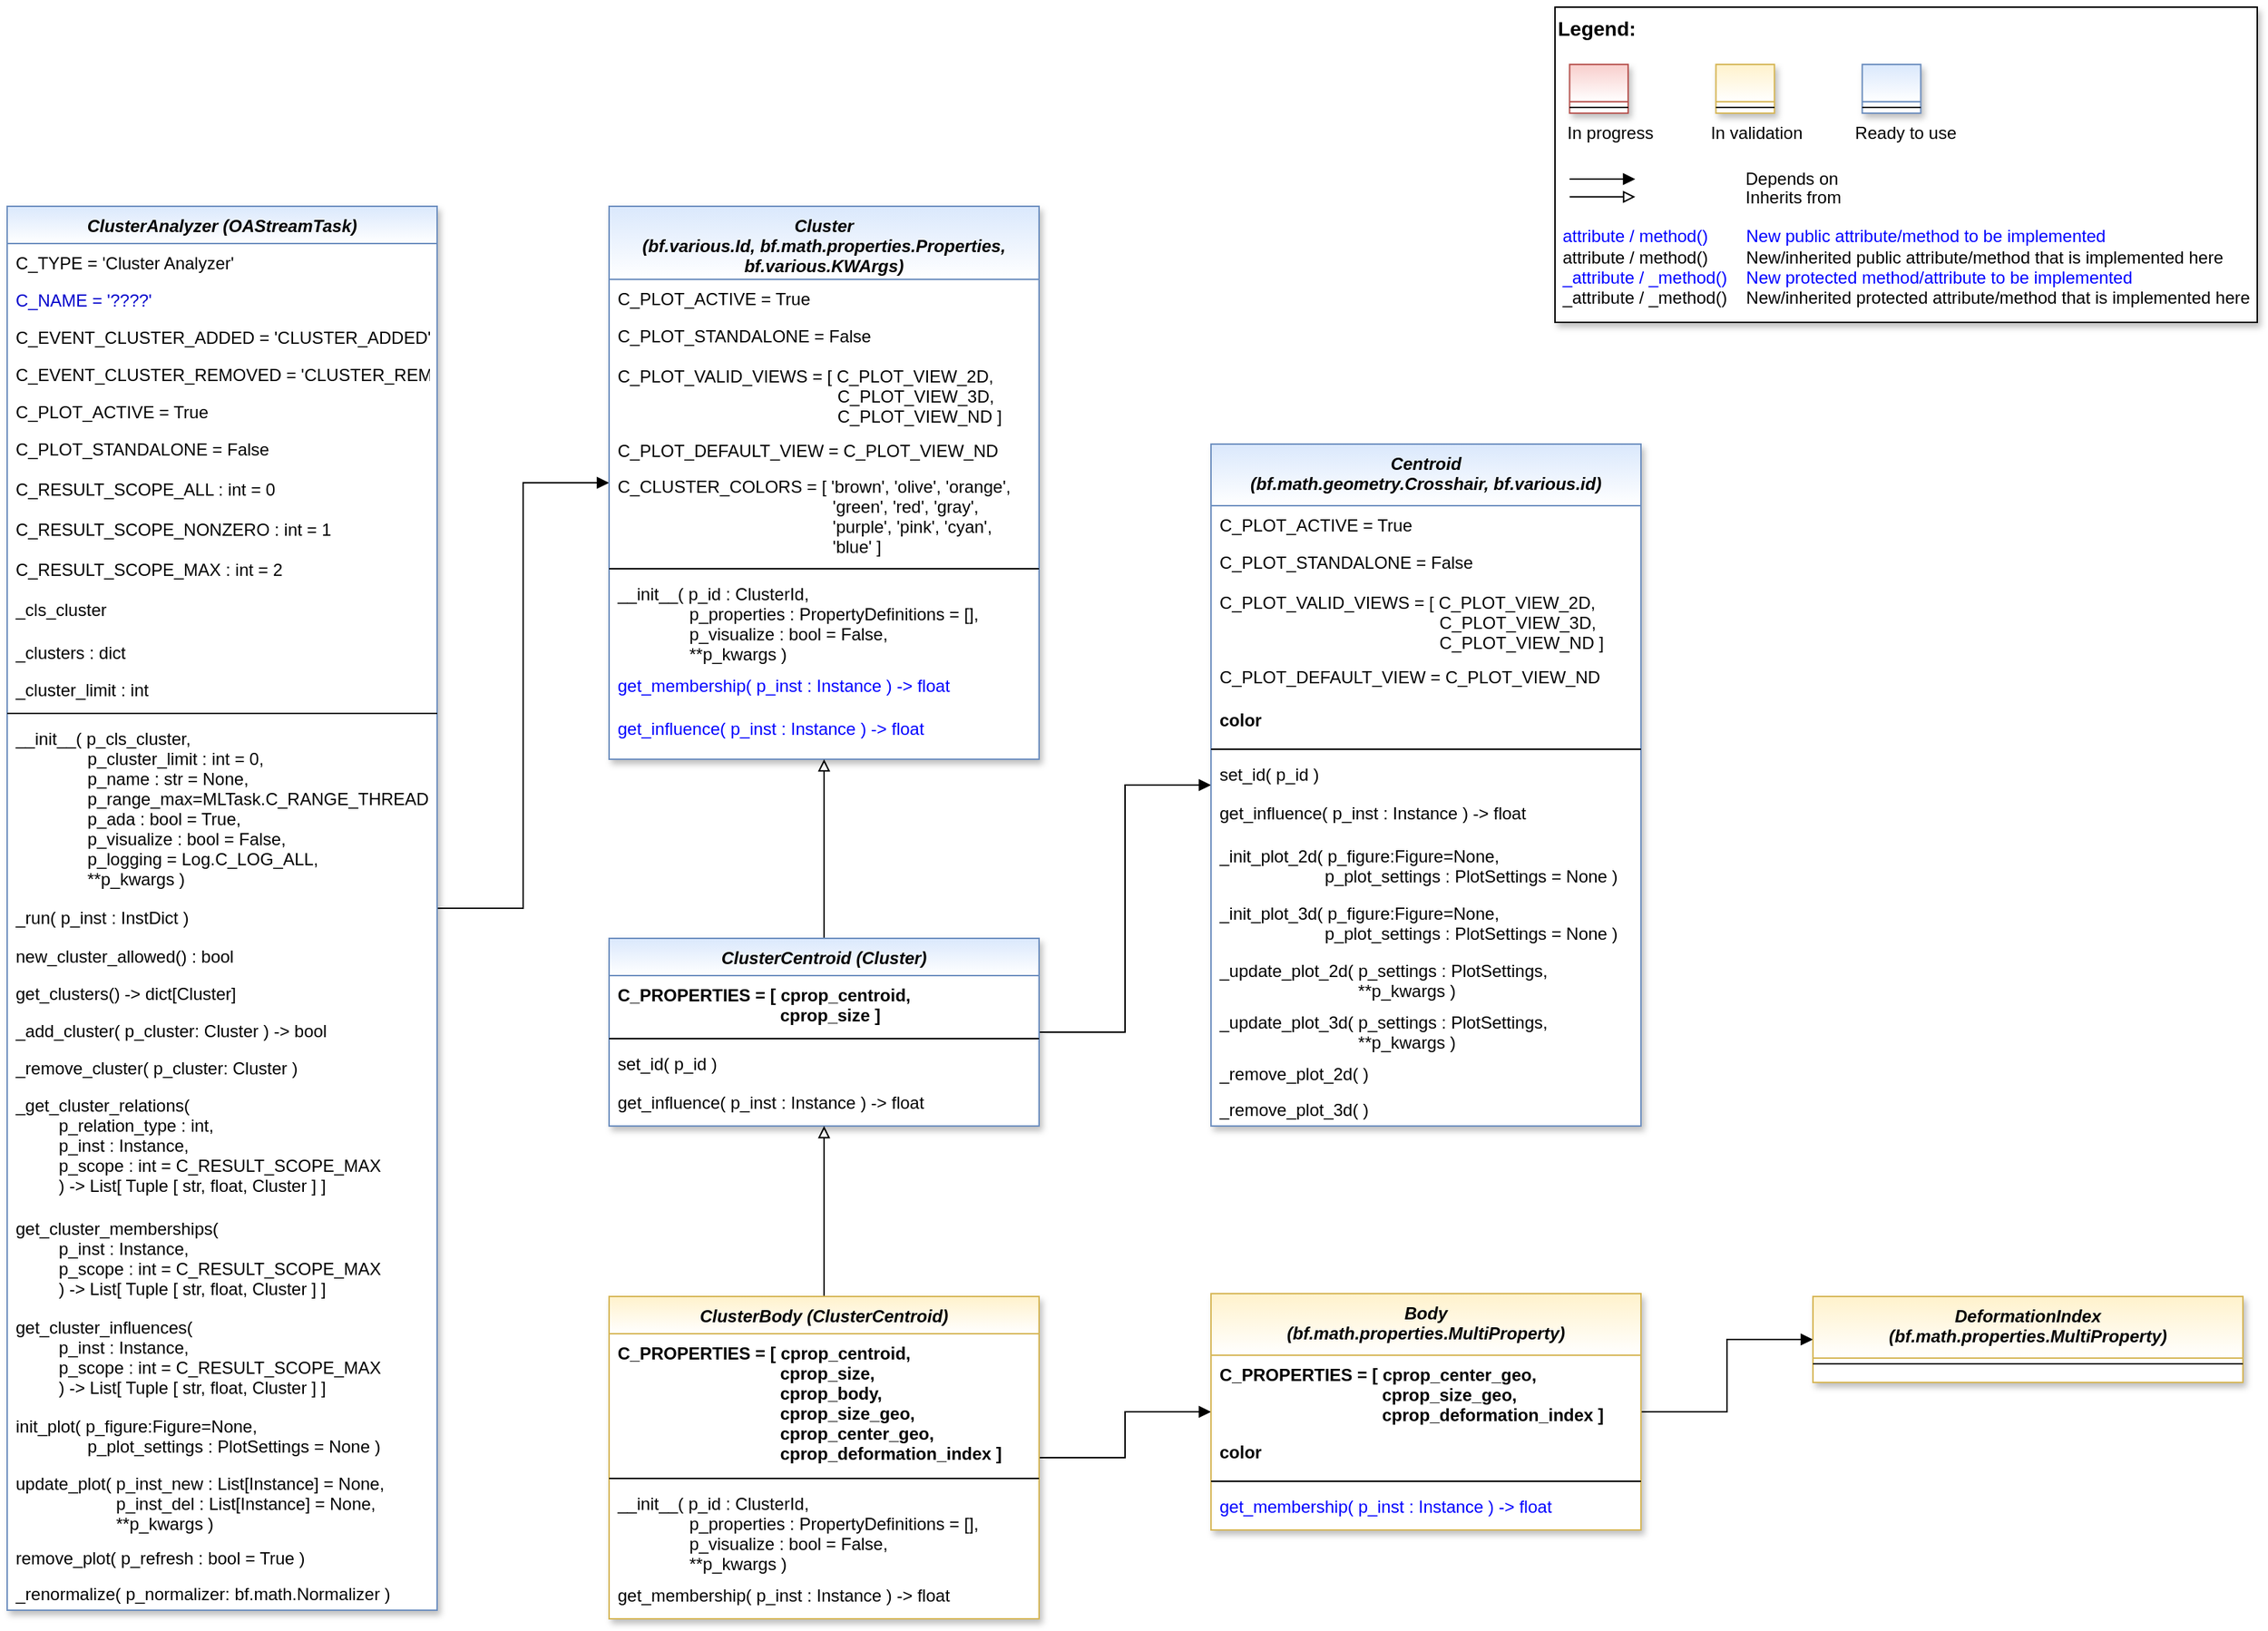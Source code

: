<mxfile version="24.4.13" type="device">
  <diagram id="C5RBs43oDa-KdzZeNtuy" name="Page-1">
    <mxGraphModel dx="1687" dy="1005" grid="1" gridSize="10" guides="1" tooltips="1" connect="1" arrows="1" fold="1" page="1" pageScale="1" pageWidth="2336" pageHeight="1654" math="0" shadow="0">
      <root>
        <mxCell id="WIyWlLk6GJQsqaUBKTNV-0" />
        <mxCell id="WIyWlLk6GJQsqaUBKTNV-1" parent="WIyWlLk6GJQsqaUBKTNV-0" />
        <mxCell id="8to30gGF-NwvKGgbKM0f-0" style="edgeStyle=orthogonalEdgeStyle;rounded=0;orthogonalLoop=1;jettySize=auto;html=1;endArrow=block;endFill=1;" parent="WIyWlLk6GJQsqaUBKTNV-1" source="fdyP1tWBDfPf_pqGQ-dC-91" target="ZzQm4s6gQr2k5gAJpQ90-0" edge="1">
          <mxGeometry relative="1" as="geometry" />
        </mxCell>
        <mxCell id="fdyP1tWBDfPf_pqGQ-dC-91" value="ClusterAnalyzer (OAStreamTask)" style="swimlane;fontStyle=3;align=center;verticalAlign=top;childLayout=stackLayout;horizontal=1;startSize=26;horizontalStack=0;resizeParent=1;resizeLast=0;collapsible=1;marginBottom=0;rounded=0;shadow=1;strokeWidth=1;fillColor=#dae8fc;strokeColor=#6c8ebf;swimlaneFillColor=#ffffff;gradientColor=#FFFFFF;" parent="WIyWlLk6GJQsqaUBKTNV-1" vertex="1">
          <mxGeometry x="40" y="179" width="300" height="980" as="geometry">
            <mxRectangle x="230" y="140" width="160" height="26" as="alternateBounds" />
          </mxGeometry>
        </mxCell>
        <mxCell id="u_LcHSpNlp2SDuldC6Ik-1" value="C_TYPE = &#39;Cluster Analyzer&#39;" style="text;align=left;verticalAlign=top;spacingLeft=4;spacingRight=4;overflow=hidden;rotatable=0;points=[[0,0.5],[1,0.5]];portConstraint=eastwest;fontColor=default;" parent="fdyP1tWBDfPf_pqGQ-dC-91" vertex="1">
          <mxGeometry y="26" width="300" height="26" as="geometry" />
        </mxCell>
        <mxCell id="ha-FynVWbeqEeqbahRzi-0" value="C_NAME = &#39;????&#39;" style="text;align=left;verticalAlign=top;spacingLeft=4;spacingRight=4;overflow=hidden;rotatable=0;points=[[0,0.5],[1,0.5]];portConstraint=eastwest;fontColor=#0000CC;" parent="fdyP1tWBDfPf_pqGQ-dC-91" vertex="1">
          <mxGeometry y="52" width="300" height="26" as="geometry" />
        </mxCell>
        <mxCell id="FSbazA9buHETMWcpUqeL-2" value="C_EVENT_CLUSTER_ADDED = &#39;CLUSTER_ADDED&#39;" style="text;align=left;verticalAlign=top;spacingLeft=4;spacingRight=4;overflow=hidden;rotatable=0;points=[[0,0.5],[1,0.5]];portConstraint=eastwest;fontColor=default;" parent="fdyP1tWBDfPf_pqGQ-dC-91" vertex="1">
          <mxGeometry y="78" width="300" height="26" as="geometry" />
        </mxCell>
        <mxCell id="FSbazA9buHETMWcpUqeL-3" value="C_EVENT_CLUSTER_REMOVED = &#39;CLUSTER_REMOVED&#39;" style="text;align=left;verticalAlign=top;spacingLeft=4;spacingRight=4;overflow=hidden;rotatable=0;points=[[0,0.5],[1,0.5]];portConstraint=eastwest;fontColor=default;" parent="fdyP1tWBDfPf_pqGQ-dC-91" vertex="1">
          <mxGeometry y="104" width="300" height="26" as="geometry" />
        </mxCell>
        <mxCell id="NiR23lWWdtpF8f0qRRbo-54" value="C_PLOT_ACTIVE = True" style="text;align=left;verticalAlign=top;spacingLeft=4;spacingRight=4;overflow=hidden;rotatable=0;points=[[0,0.5],[1,0.5]];portConstraint=eastwest;fontColor=default;" parent="fdyP1tWBDfPf_pqGQ-dC-91" vertex="1">
          <mxGeometry y="130" width="300" height="26" as="geometry" />
        </mxCell>
        <mxCell id="NiR23lWWdtpF8f0qRRbo-55" value="C_PLOT_STANDALONE = False" style="text;align=left;verticalAlign=top;spacingLeft=4;spacingRight=4;overflow=hidden;rotatable=0;points=[[0,0.5],[1,0.5]];portConstraint=eastwest;fontColor=default;" parent="fdyP1tWBDfPf_pqGQ-dC-91" vertex="1">
          <mxGeometry y="156" width="300" height="28" as="geometry" />
        </mxCell>
        <mxCell id="_bpy7UCVCgOma2jbvFI5-0" value="C_RESULT_SCOPE_ALL : int = 0" style="text;align=left;verticalAlign=top;spacingLeft=4;spacingRight=4;overflow=hidden;rotatable=0;points=[[0,0.5],[1,0.5]];portConstraint=eastwest;fontColor=default;" parent="fdyP1tWBDfPf_pqGQ-dC-91" vertex="1">
          <mxGeometry y="184" width="300" height="28" as="geometry" />
        </mxCell>
        <mxCell id="_bpy7UCVCgOma2jbvFI5-1" value="C_RESULT_SCOPE_NONZERO : int = 1" style="text;align=left;verticalAlign=top;spacingLeft=4;spacingRight=4;overflow=hidden;rotatable=0;points=[[0,0.5],[1,0.5]];portConstraint=eastwest;fontColor=default;" parent="fdyP1tWBDfPf_pqGQ-dC-91" vertex="1">
          <mxGeometry y="212" width="300" height="28" as="geometry" />
        </mxCell>
        <mxCell id="_bpy7UCVCgOma2jbvFI5-2" value="C_RESULT_SCOPE_MAX : int = 2" style="text;align=left;verticalAlign=top;spacingLeft=4;spacingRight=4;overflow=hidden;rotatable=0;points=[[0,0.5],[1,0.5]];portConstraint=eastwest;fontColor=default;" parent="fdyP1tWBDfPf_pqGQ-dC-91" vertex="1">
          <mxGeometry y="240" width="300" height="28" as="geometry" />
        </mxCell>
        <mxCell id="kwwsB1o3Xoa45IJOqoYI-13" value="_cls_cluster" style="text;align=left;verticalAlign=top;spacingLeft=4;spacingRight=4;overflow=hidden;rotatable=0;points=[[0,0.5],[1,0.5]];portConstraint=eastwest;fontColor=default;" parent="fdyP1tWBDfPf_pqGQ-dC-91" vertex="1">
          <mxGeometry y="268" width="300" height="30" as="geometry" />
        </mxCell>
        <mxCell id="KbXGNwIy8tF2vyQGKh3L-16" value="_clusters : dict" style="text;align=left;verticalAlign=top;spacingLeft=4;spacingRight=4;overflow=hidden;rotatable=0;points=[[0,0.5],[1,0.5]];portConstraint=eastwest;fontColor=default;" parent="fdyP1tWBDfPf_pqGQ-dC-91" vertex="1">
          <mxGeometry y="298" width="300" height="26" as="geometry" />
        </mxCell>
        <mxCell id="a86A7pApxkxCLPiuyfrF-0" value="_cluster_limit : int" style="text;align=left;verticalAlign=top;spacingLeft=4;spacingRight=4;overflow=hidden;rotatable=0;points=[[0,0.5],[1,0.5]];portConstraint=eastwest;fontColor=default;" parent="fdyP1tWBDfPf_pqGQ-dC-91" vertex="1">
          <mxGeometry y="324" width="300" height="26" as="geometry" />
        </mxCell>
        <mxCell id="fdyP1tWBDfPf_pqGQ-dC-95" value="" style="line;html=1;strokeWidth=1;align=left;verticalAlign=middle;spacingTop=-1;spacingLeft=3;spacingRight=3;rotatable=0;labelPosition=right;points=[];portConstraint=eastwest;" parent="fdyP1tWBDfPf_pqGQ-dC-91" vertex="1">
          <mxGeometry y="350" width="300" height="8" as="geometry" />
        </mxCell>
        <mxCell id="tHnWimVgxmXVisinzfcg-1" value="__init__( p_cls_cluster,&#xa;               p_cluster_limit : int = 0,&#xa;               p_name : str = None,&#xa;               p_range_max=MLTask.C_RANGE_THREAD,&#xa;               p_ada : bool = True,&#xa;               p_visualize : bool = False,&#xa;               p_logging = Log.C_LOG_ALL,&#xa;               **p_kwargs )" style="text;align=left;verticalAlign=top;spacingLeft=4;spacingRight=4;overflow=hidden;rotatable=0;points=[[0,0.5],[1,0.5]];portConstraint=eastwest;fontColor=default;" parent="fdyP1tWBDfPf_pqGQ-dC-91" vertex="1">
          <mxGeometry y="358" width="300" height="125" as="geometry" />
        </mxCell>
        <mxCell id="FSbazA9buHETMWcpUqeL-1" value="_run( p_inst : InstDict )" style="text;align=left;verticalAlign=top;spacingLeft=4;spacingRight=4;overflow=hidden;rotatable=0;points=[[0,0.5],[1,0.5]];portConstraint=eastwest;fontColor=default;" parent="fdyP1tWBDfPf_pqGQ-dC-91" vertex="1">
          <mxGeometry y="483" width="300" height="27" as="geometry" />
        </mxCell>
        <mxCell id="qOahkQ_iAJw-odyaK0tz-0" value="new_cluster_allowed() : bool" style="text;align=left;verticalAlign=top;spacingLeft=4;spacingRight=4;overflow=hidden;rotatable=0;points=[[0,0.5],[1,0.5]];portConstraint=eastwest;fontColor=default;" parent="fdyP1tWBDfPf_pqGQ-dC-91" vertex="1">
          <mxGeometry y="510" width="300" height="26" as="geometry" />
        </mxCell>
        <mxCell id="NC4ok9Ms9W8lQ4tfJlZF-27" value="get_clusters() -&gt; dict[Cluster]" style="text;align=left;verticalAlign=top;spacingLeft=4;spacingRight=4;overflow=hidden;rotatable=0;points=[[0,0.5],[1,0.5]];portConstraint=eastwest;fontColor=default;" parent="fdyP1tWBDfPf_pqGQ-dC-91" vertex="1">
          <mxGeometry y="536" width="300" height="26" as="geometry" />
        </mxCell>
        <mxCell id="HgFk4HmuHH4VQ0Jvzqtj-0" value="_add_cluster( p_cluster: Cluster ) -&gt; bool" style="text;align=left;verticalAlign=top;spacingLeft=4;spacingRight=4;overflow=hidden;rotatable=0;points=[[0,0.5],[1,0.5]];portConstraint=eastwest;fontColor=default;" parent="fdyP1tWBDfPf_pqGQ-dC-91" vertex="1">
          <mxGeometry y="562" width="300" height="26" as="geometry" />
        </mxCell>
        <mxCell id="HgFk4HmuHH4VQ0Jvzqtj-1" value="_remove_cluster( p_cluster: Cluster )" style="text;align=left;verticalAlign=top;spacingLeft=4;spacingRight=4;overflow=hidden;rotatable=0;points=[[0,0.5],[1,0.5]];portConstraint=eastwest;fontColor=default;" parent="fdyP1tWBDfPf_pqGQ-dC-91" vertex="1">
          <mxGeometry y="588" width="300" height="26" as="geometry" />
        </mxCell>
        <mxCell id="INhLgSDpSaQf--5vrpYs-4" value="_get_cluster_relations( &#xa;         p_relation_type : int,&#xa;         p_inst : Instance,&#xa;         p_scope : int = C_RESULT_SCOPE_MAX&#xa;         ) -&gt; List[ Tuple [ str, float, Cluster ] ]" style="text;align=left;verticalAlign=top;spacingLeft=4;spacingRight=4;overflow=hidden;rotatable=0;points=[[0,0.5],[1,0.5]];portConstraint=eastwest;fontColor=default;" parent="fdyP1tWBDfPf_pqGQ-dC-91" vertex="1">
          <mxGeometry y="614" width="300" height="86" as="geometry" />
        </mxCell>
        <mxCell id="MdppRDNMOQBX0Ns-GjJF-3" value="get_cluster_memberships( &#xa;         p_inst : Instance,&#xa;         p_scope : int = C_RESULT_SCOPE_MAX&#xa;         ) -&gt; List[ Tuple [ str, float, Cluster ] ]" style="text;align=left;verticalAlign=top;spacingLeft=4;spacingRight=4;overflow=hidden;rotatable=0;points=[[0,0.5],[1,0.5]];portConstraint=eastwest;fontColor=default;" parent="fdyP1tWBDfPf_pqGQ-dC-91" vertex="1">
          <mxGeometry y="700" width="300" height="69" as="geometry" />
        </mxCell>
        <mxCell id="INhLgSDpSaQf--5vrpYs-0" value="get_cluster_influences( &#xa;         p_inst : Instance,&#xa;         p_scope : int = C_RESULT_SCOPE_MAX&#xa;         ) -&gt; List[ Tuple [ str, float, Cluster ] ]" style="text;align=left;verticalAlign=top;spacingLeft=4;spacingRight=4;overflow=hidden;rotatable=0;points=[[0,0.5],[1,0.5]];portConstraint=eastwest;fontColor=default;" parent="fdyP1tWBDfPf_pqGQ-dC-91" vertex="1">
          <mxGeometry y="769" width="300" height="69" as="geometry" />
        </mxCell>
        <mxCell id="1s4E6dsTAfM4Sj1OL9Xe-2" value="init_plot( p_figure:Figure=None, &#xa;               p_plot_settings : PlotSettings = None )" style="text;align=left;verticalAlign=top;spacingLeft=4;spacingRight=4;overflow=hidden;rotatable=0;points=[[0,0.5],[1,0.5]];portConstraint=eastwest;fontColor=default;" parent="fdyP1tWBDfPf_pqGQ-dC-91" vertex="1">
          <mxGeometry y="838" width="300" height="40" as="geometry" />
        </mxCell>
        <mxCell id="1s4E6dsTAfM4Sj1OL9Xe-1" value="update_plot( p_inst_new : List[Instance] = None, &#xa;                     p_inst_del : List[Instance] = None,&#xa;                     **p_kwargs )" style="text;align=left;verticalAlign=top;spacingLeft=4;spacingRight=4;overflow=hidden;rotatable=0;points=[[0,0.5],[1,0.5]];portConstraint=eastwest;fontColor=default;" parent="fdyP1tWBDfPf_pqGQ-dC-91" vertex="1">
          <mxGeometry y="878" width="300" height="52" as="geometry" />
        </mxCell>
        <mxCell id="P9UwufEWkwkum4dldFdW-0" value="remove_plot( p_refresh : bool = True )" style="text;align=left;verticalAlign=top;spacingLeft=4;spacingRight=4;overflow=hidden;rotatable=0;points=[[0,0.5],[1,0.5]];portConstraint=eastwest;fontColor=default;" parent="fdyP1tWBDfPf_pqGQ-dC-91" vertex="1">
          <mxGeometry y="930" width="300" height="25" as="geometry" />
        </mxCell>
        <mxCell id="Jw8DPvIjeIiS6fOWRAK2-1" value="_renormalize( p_normalizer: bf.math.Normalizer )" style="text;align=left;verticalAlign=top;spacingLeft=4;spacingRight=4;overflow=hidden;rotatable=0;points=[[0,0.5],[1,0.5]];portConstraint=eastwest;fontColor=default;" parent="fdyP1tWBDfPf_pqGQ-dC-91" vertex="1">
          <mxGeometry y="955" width="300" height="25" as="geometry" />
        </mxCell>
        <mxCell id="ZzQm4s6gQr2k5gAJpQ90-0" value="Cluster &#xa;(bf.various.Id, bf.math.properties.Properties,&#xa;bf.various.KWArgs)" style="swimlane;fontStyle=3;align=center;verticalAlign=top;childLayout=stackLayout;horizontal=1;startSize=51;horizontalStack=0;resizeParent=1;resizeLast=0;collapsible=1;marginBottom=0;rounded=0;shadow=1;strokeWidth=1;fillColor=#dae8fc;strokeColor=#6c8ebf;swimlaneFillColor=#ffffff;gradientColor=#FFFFFF;" parent="WIyWlLk6GJQsqaUBKTNV-1" vertex="1">
          <mxGeometry x="460" y="179" width="300" height="386" as="geometry">
            <mxRectangle x="230" y="140" width="160" height="26" as="alternateBounds" />
          </mxGeometry>
        </mxCell>
        <mxCell id="KbXGNwIy8tF2vyQGKh3L-18" value="C_PLOT_ACTIVE = True" style="text;align=left;verticalAlign=top;spacingLeft=4;spacingRight=4;overflow=hidden;rotatable=0;points=[[0,0.5],[1,0.5]];portConstraint=eastwest;fontColor=default;" parent="ZzQm4s6gQr2k5gAJpQ90-0" vertex="1">
          <mxGeometry y="51" width="300" height="26" as="geometry" />
        </mxCell>
        <mxCell id="KbXGNwIy8tF2vyQGKh3L-17" value="C_PLOT_STANDALONE = False" style="text;align=left;verticalAlign=top;spacingLeft=4;spacingRight=4;overflow=hidden;rotatable=0;points=[[0,0.5],[1,0.5]];portConstraint=eastwest;fontColor=default;" parent="ZzQm4s6gQr2k5gAJpQ90-0" vertex="1">
          <mxGeometry y="77" width="300" height="28" as="geometry" />
        </mxCell>
        <mxCell id="1s4E6dsTAfM4Sj1OL9Xe-6" value="C_PLOT_VALID_VIEWS = [ C_PLOT_VIEW_2D,&#xa;                                              C_PLOT_VIEW_3D,&#xa;                                              C_PLOT_VIEW_ND ]" style="text;align=left;verticalAlign=top;spacingLeft=4;spacingRight=4;overflow=hidden;rotatable=0;points=[[0,0.5],[1,0.5]];portConstraint=eastwest;fontColor=default;" parent="ZzQm4s6gQr2k5gAJpQ90-0" vertex="1">
          <mxGeometry y="105" width="300" height="52" as="geometry" />
        </mxCell>
        <mxCell id="1s4E6dsTAfM4Sj1OL9Xe-7" value="C_PLOT_DEFAULT_VIEW = C_PLOT_VIEW_ND" style="text;align=left;verticalAlign=top;spacingLeft=4;spacingRight=4;overflow=hidden;rotatable=0;points=[[0,0.5],[1,0.5]];portConstraint=eastwest;fontColor=default;" parent="ZzQm4s6gQr2k5gAJpQ90-0" vertex="1">
          <mxGeometry y="157" width="300" height="25" as="geometry" />
        </mxCell>
        <mxCell id="M-xauejE_rXeskbm-cPy-8" value="C_CLUSTER_COLORS = [ &#39;brown&#39;, &#39;olive&#39;, &#39;orange&#39;, &#xa;                                             &#39;green&#39;, &#39;red&#39;, &#39;gray&#39;, &#xa;                                             &#39;purple&#39;, &#39;pink&#39;, &#39;cyan&#39;,&#xa;                                             &#39;blue&#39; ]" style="text;align=left;verticalAlign=top;spacingLeft=4;spacingRight=4;overflow=hidden;rotatable=0;points=[[0,0.5],[1,0.5]];portConstraint=eastwest;fontColor=default;" parent="ZzQm4s6gQr2k5gAJpQ90-0" vertex="1">
          <mxGeometry y="182" width="300" height="67" as="geometry" />
        </mxCell>
        <mxCell id="ZzQm4s6gQr2k5gAJpQ90-3" value="" style="line;html=1;strokeWidth=1;align=left;verticalAlign=middle;spacingTop=-1;spacingLeft=3;spacingRight=3;rotatable=0;labelPosition=right;points=[];portConstraint=eastwest;" parent="ZzQm4s6gQr2k5gAJpQ90-0" vertex="1">
          <mxGeometry y="249" width="300" height="8" as="geometry" />
        </mxCell>
        <mxCell id="kwwsB1o3Xoa45IJOqoYI-29" value="__init__( p_id : ClusterId, &#xa;               p_properties : PropertyDefinitions = [],&#xa;               p_visualize : bool = False,&#xa;               **p_kwargs )" style="text;align=left;verticalAlign=top;spacingLeft=4;spacingRight=4;overflow=hidden;rotatable=0;points=[[0,0.5],[1,0.5]];portConstraint=eastwest;fontColor=default;" parent="ZzQm4s6gQr2k5gAJpQ90-0" vertex="1">
          <mxGeometry y="257" width="300" height="64" as="geometry" />
        </mxCell>
        <mxCell id="kwwsB1o3Xoa45IJOqoYI-11" value="get_membership( p_inst : Instance ) -&gt; float" style="text;align=left;verticalAlign=top;spacingLeft=4;spacingRight=4;overflow=hidden;rotatable=0;points=[[0,0.5],[1,0.5]];portConstraint=eastwest;fontColor=#0000FF;" parent="ZzQm4s6gQr2k5gAJpQ90-0" vertex="1">
          <mxGeometry y="321" width="300" height="30" as="geometry" />
        </mxCell>
        <mxCell id="INhLgSDpSaQf--5vrpYs-1" value="get_influence( p_inst : Instance ) -&gt; float" style="text;align=left;verticalAlign=top;spacingLeft=4;spacingRight=4;overflow=hidden;rotatable=0;points=[[0,0.5],[1,0.5]];portConstraint=eastwest;fontColor=#0000FF;" parent="ZzQm4s6gQr2k5gAJpQ90-0" vertex="1">
          <mxGeometry y="351" width="300" height="30" as="geometry" />
        </mxCell>
        <mxCell id="KbXGNwIy8tF2vyQGKh3L-19" style="edgeStyle=orthogonalEdgeStyle;rounded=0;orthogonalLoop=1;jettySize=auto;html=1;fontColor=default;endArrow=block;endFill=0;" parent="WIyWlLk6GJQsqaUBKTNV-1" source="wgUTGSHIKvsrYvQJ55uV-24" target="ZzQm4s6gQr2k5gAJpQ90-0" edge="1">
          <mxGeometry relative="1" as="geometry" />
        </mxCell>
        <mxCell id="nNE4rJM0kESEuAHXS_eE-15" style="edgeStyle=orthogonalEdgeStyle;rounded=0;orthogonalLoop=1;jettySize=auto;html=1;endArrow=block;endFill=1;" parent="WIyWlLk6GJQsqaUBKTNV-1" source="wgUTGSHIKvsrYvQJ55uV-24" target="nNE4rJM0kESEuAHXS_eE-6" edge="1">
          <mxGeometry relative="1" as="geometry" />
        </mxCell>
        <mxCell id="wgUTGSHIKvsrYvQJ55uV-24" value="ClusterCentroid (Cluster)" style="swimlane;fontStyle=3;align=center;verticalAlign=top;childLayout=stackLayout;horizontal=1;startSize=26;horizontalStack=0;resizeParent=1;resizeLast=0;collapsible=1;marginBottom=0;rounded=0;shadow=1;strokeWidth=1;fillColor=#dae8fc;strokeColor=#6c8ebf;swimlaneFillColor=#ffffff;gradientColor=#FFFFFF;" parent="WIyWlLk6GJQsqaUBKTNV-1" vertex="1">
          <mxGeometry x="460" y="690" width="300" height="131" as="geometry">
            <mxRectangle x="230" y="140" width="160" height="26" as="alternateBounds" />
          </mxGeometry>
        </mxCell>
        <mxCell id="wgUTGSHIKvsrYvQJ55uV-32" value="C_PROPERTIES = [ cprop_centroid,&#xa;                                  cprop_size ]" style="text;align=left;verticalAlign=top;spacingLeft=4;spacingRight=4;overflow=hidden;rotatable=0;points=[[0,0.5],[1,0.5]];portConstraint=eastwest;fontStyle=1" parent="wgUTGSHIKvsrYvQJ55uV-24" vertex="1">
          <mxGeometry y="26" width="300" height="40" as="geometry" />
        </mxCell>
        <mxCell id="wgUTGSHIKvsrYvQJ55uV-42" value="" style="line;html=1;strokeWidth=1;align=left;verticalAlign=middle;spacingTop=-1;spacingLeft=3;spacingRight=3;rotatable=0;labelPosition=right;points=[];portConstraint=eastwest;" parent="wgUTGSHIKvsrYvQJ55uV-24" vertex="1">
          <mxGeometry y="66" width="300" height="8" as="geometry" />
        </mxCell>
        <mxCell id="8yZhALTeXKdEAU2tGBFE-2" value="set_id( p_id )" style="text;align=left;verticalAlign=top;spacingLeft=4;spacingRight=4;overflow=hidden;rotatable=0;points=[[0,0.5],[1,0.5]];portConstraint=eastwest;fontColor=default;" parent="wgUTGSHIKvsrYvQJ55uV-24" vertex="1">
          <mxGeometry y="74" width="300" height="27" as="geometry" />
        </mxCell>
        <mxCell id="INhLgSDpSaQf--5vrpYs-3" value="get_influence( p_inst : Instance ) -&gt; float" style="text;align=left;verticalAlign=top;spacingLeft=4;spacingRight=4;overflow=hidden;rotatable=0;points=[[0,0.5],[1,0.5]];portConstraint=eastwest;fontColor=default;" parent="wgUTGSHIKvsrYvQJ55uV-24" vertex="1">
          <mxGeometry y="101" width="300" height="30" as="geometry" />
        </mxCell>
        <mxCell id="BoTwabzS6H-qQH0K2tgn-0" value="" style="group" parent="WIyWlLk6GJQsqaUBKTNV-1" vertex="1" connectable="0">
          <mxGeometry x="1120" y="40" width="490" height="220" as="geometry" />
        </mxCell>
        <mxCell id="fcJVb3HREh7NScvAmxeq-1" value="&lt;font color=&quot;#000000&quot; size=&quot;1&quot;&gt;&lt;b style=&quot;font-size: 14px&quot;&gt;Legend:&lt;br&gt;&lt;/b&gt;&lt;/font&gt;&lt;br&gt;&lt;br&gt;&lt;br&gt;&lt;font color=&quot;#0000ff&quot; style=&quot;font-size: 6px&quot;&gt;&lt;br&gt;&lt;/font&gt;&lt;span style=&quot;color: rgb(0 , 0 , 0)&quot;&gt;&lt;font style=&quot;font-size: 4px&quot;&gt;&amp;nbsp; &amp;nbsp;&lt;/font&gt;&amp;nbsp;In progress&amp;nbsp; &amp;nbsp; &amp;nbsp; &amp;nbsp; &amp;nbsp; &amp;nbsp; In validation&amp;nbsp; &amp;nbsp; &amp;nbsp; &amp;nbsp; &amp;nbsp; &amp;nbsp;Ready to use&lt;/span&gt;&lt;font color=&quot;#000000&quot;&gt;&amp;nbsp;&lt;br&gt;&lt;/font&gt;&lt;font color=&quot;#0000ff&quot;&gt;&lt;br&gt;&lt;br&gt;&lt;br&gt;&lt;br&gt;&amp;nbsp;attribute / method()&amp;nbsp; &amp;nbsp; &amp;nbsp; &amp;nbsp; New public attribute/method to be implemented&lt;/font&gt;&lt;br&gt;&lt;font color=&quot;#000000&quot;&gt;&amp;nbsp;&lt;/font&gt;&lt;font color=&quot;#000000&quot;&gt;attribute / method()&lt;span&gt;&#x9;&lt;/span&gt;&amp;nbsp; &amp;nbsp; &amp;nbsp; &amp;nbsp;New/inherited public attribute/method that is implemented here&lt;br&gt;&lt;/font&gt;&lt;font color=&quot;#0000ff&quot;&gt;&amp;nbsp;_attribute /&amp;nbsp;&lt;/font&gt;&lt;font color=&quot;#0000ff&quot;&gt;_method()&amp;nbsp; &amp;nbsp; New protected method/attribute to be implemented&lt;/font&gt;&lt;br&gt;&lt;font color=&quot;#000000&quot;&gt;&amp;nbsp;_attribute / _method()&amp;nbsp; &amp;nbsp; New/inherited protected attribute/method that is implemented here&lt;br&gt;&lt;/font&gt;&lt;font color=&quot;#000000&quot;&gt;&lt;br&gt;&lt;br&gt;&lt;br&gt;&lt;br&gt;&lt;br&gt;&lt;/font&gt;" style="text;html=1;align=left;verticalAlign=top;whiteSpace=wrap;rounded=0;fontColor=#006600;strokeColor=#000000;shadow=1;fillColor=#ffffff;" parent="BoTwabzS6H-qQH0K2tgn-0" vertex="1">
          <mxGeometry width="490.0" height="220" as="geometry" />
        </mxCell>
        <mxCell id="fcJVb3HREh7NScvAmxeq-2" value="Depends on" style="endArrow=block;html=1;labelPosition=right;verticalLabelPosition=middle;align=left;verticalAlign=middle;endFill=1;fontSize=12;" parent="BoTwabzS6H-qQH0K2tgn-0" edge="1">
          <mxGeometry x="-1623.125" y="-2180" width="51.042" height="50" as="geometry">
            <mxPoint x="10.208" y="120.003" as="sourcePoint" />
            <mxPoint x="55.991" y="120.003" as="targetPoint" />
            <mxPoint x="98" as="offset" />
            <Array as="points">
              <mxPoint x="30.625" y="120" />
            </Array>
          </mxGeometry>
        </mxCell>
        <mxCell id="fcJVb3HREh7NScvAmxeq-3" value="Inherits from" style="endArrow=block;html=1;labelPosition=right;verticalLabelPosition=middle;align=left;verticalAlign=middle;endFill=0;fontSize=12;" parent="BoTwabzS6H-qQH0K2tgn-0" edge="1">
          <mxGeometry x="-1623.125" y="-2180" width="51.042" height="50" as="geometry">
            <mxPoint x="10.208" y="132.385" as="sourcePoint" />
            <mxPoint x="55.991" y="132.385" as="targetPoint" />
            <mxPoint x="98" y="1" as="offset" />
          </mxGeometry>
        </mxCell>
        <mxCell id="fcJVb3HREh7NScvAmxeq-4" value="" style="swimlane;fontStyle=3;align=center;verticalAlign=top;childLayout=stackLayout;horizontal=1;startSize=26;horizontalStack=0;resizeParent=1;resizeLast=0;collapsible=1;marginBottom=0;rounded=0;shadow=1;strokeWidth=1;fillColor=#f8cecc;strokeColor=#b85450;gradientColor=#ffffff;swimlaneFillColor=#ffffff;" parent="BoTwabzS6H-qQH0K2tgn-0" vertex="1">
          <mxGeometry x="10.208" y="40" width="40.833" height="34" as="geometry">
            <mxRectangle x="230" y="140" width="160" height="26" as="alternateBounds" />
          </mxGeometry>
        </mxCell>
        <mxCell id="fcJVb3HREh7NScvAmxeq-5" value="" style="line;html=1;strokeWidth=1;align=left;verticalAlign=middle;spacingTop=-1;spacingLeft=3;spacingRight=3;rotatable=0;labelPosition=right;points=[];portConstraint=eastwest;" parent="fcJVb3HREh7NScvAmxeq-4" vertex="1">
          <mxGeometry y="26" width="40.833" height="8" as="geometry" />
        </mxCell>
        <mxCell id="fcJVb3HREh7NScvAmxeq-6" value="" style="swimlane;fontStyle=3;align=center;verticalAlign=top;childLayout=stackLayout;horizontal=1;startSize=26;horizontalStack=0;resizeParent=1;resizeLast=0;collapsible=1;marginBottom=0;rounded=0;shadow=1;strokeWidth=1;fillColor=#fff2cc;strokeColor=#d6b656;gradientColor=#ffffff;swimlaneFillColor=#ffffff;" parent="BoTwabzS6H-qQH0K2tgn-0" vertex="1">
          <mxGeometry x="112.292" y="40" width="40.833" height="34" as="geometry">
            <mxRectangle x="230" y="140" width="160" height="26" as="alternateBounds" />
          </mxGeometry>
        </mxCell>
        <mxCell id="fcJVb3HREh7NScvAmxeq-7" value="" style="line;html=1;strokeWidth=1;align=left;verticalAlign=middle;spacingTop=-1;spacingLeft=3;spacingRight=3;rotatable=0;labelPosition=right;points=[];portConstraint=eastwest;" parent="fcJVb3HREh7NScvAmxeq-6" vertex="1">
          <mxGeometry y="26" width="40.833" height="8" as="geometry" />
        </mxCell>
        <mxCell id="fcJVb3HREh7NScvAmxeq-8" value="" style="swimlane;fontStyle=3;align=center;verticalAlign=top;childLayout=stackLayout;horizontal=1;startSize=26;horizontalStack=0;resizeParent=1;resizeLast=0;collapsible=1;marginBottom=0;rounded=0;shadow=1;strokeWidth=1;fillColor=#dae8fc;strokeColor=#6c8ebf;gradientColor=#ffffff;swimlaneFillColor=#ffffff;" parent="BoTwabzS6H-qQH0K2tgn-0" vertex="1">
          <mxGeometry x="214.375" y="40" width="40.833" height="34" as="geometry">
            <mxRectangle x="230" y="140" width="160" height="26" as="alternateBounds" />
          </mxGeometry>
        </mxCell>
        <mxCell id="fcJVb3HREh7NScvAmxeq-9" value="" style="line;html=1;strokeWidth=1;align=left;verticalAlign=middle;spacingTop=-1;spacingLeft=3;spacingRight=3;rotatable=0;labelPosition=right;points=[];portConstraint=eastwest;" parent="fcJVb3HREh7NScvAmxeq-8" vertex="1">
          <mxGeometry y="26" width="40.833" height="8" as="geometry" />
        </mxCell>
        <mxCell id="nNE4rJM0kESEuAHXS_eE-5" style="edgeStyle=orthogonalEdgeStyle;rounded=0;orthogonalLoop=1;jettySize=auto;html=1;endArrow=block;endFill=0;" parent="WIyWlLk6GJQsqaUBKTNV-1" source="nNE4rJM0kESEuAHXS_eE-0" target="wgUTGSHIKvsrYvQJ55uV-24" edge="1">
          <mxGeometry relative="1" as="geometry" />
        </mxCell>
        <mxCell id="nNE4rJM0kESEuAHXS_eE-28" style="edgeStyle=orthogonalEdgeStyle;rounded=0;orthogonalLoop=1;jettySize=auto;html=1;endArrow=block;endFill=1;" parent="WIyWlLk6GJQsqaUBKTNV-1" source="nNE4rJM0kESEuAHXS_eE-0" target="nNE4rJM0kESEuAHXS_eE-23" edge="1">
          <mxGeometry relative="1" as="geometry" />
        </mxCell>
        <mxCell id="nNE4rJM0kESEuAHXS_eE-0" value="ClusterBody (ClusterCentroid)" style="swimlane;fontStyle=3;align=center;verticalAlign=top;childLayout=stackLayout;horizontal=1;startSize=26;horizontalStack=0;resizeParent=1;resizeLast=0;collapsible=1;marginBottom=0;rounded=0;shadow=1;strokeWidth=1;fillColor=#fff2cc;strokeColor=#d6b656;swimlaneFillColor=#ffffff;gradientColor=#FFFFFF;" parent="WIyWlLk6GJQsqaUBKTNV-1" vertex="1">
          <mxGeometry x="460" y="940" width="300" height="225" as="geometry">
            <mxRectangle x="230" y="140" width="160" height="26" as="alternateBounds" />
          </mxGeometry>
        </mxCell>
        <mxCell id="nNE4rJM0kESEuAHXS_eE-1" value="C_PROPERTIES = [ cprop_centroid,&#xa;                                  cprop_size,&#xa;                                  cprop_body,&#xa;                                  cprop_size_geo,&#xa;                                  cprop_center_geo,&#xa;                                  cprop_deformation_index ]" style="text;align=left;verticalAlign=top;spacingLeft=4;spacingRight=4;overflow=hidden;rotatable=0;points=[[0,0.5],[1,0.5]];portConstraint=eastwest;fontStyle=1" parent="nNE4rJM0kESEuAHXS_eE-0" vertex="1">
          <mxGeometry y="26" width="300" height="97" as="geometry" />
        </mxCell>
        <mxCell id="nNE4rJM0kESEuAHXS_eE-2" value="" style="line;html=1;strokeWidth=1;align=left;verticalAlign=middle;spacingTop=-1;spacingLeft=3;spacingRight=3;rotatable=0;labelPosition=right;points=[];portConstraint=eastwest;" parent="nNE4rJM0kESEuAHXS_eE-0" vertex="1">
          <mxGeometry y="123" width="300" height="8" as="geometry" />
        </mxCell>
        <mxCell id="ytpA0bgAgXBHZK86Jx9c-1" value="__init__( p_id : ClusterId, &#xa;               p_properties : PropertyDefinitions = [],&#xa;               p_visualize : bool = False,&#xa;               **p_kwargs )" style="text;align=left;verticalAlign=top;spacingLeft=4;spacingRight=4;overflow=hidden;rotatable=0;points=[[0,0.5],[1,0.5]];portConstraint=eastwest;fontColor=default;" parent="nNE4rJM0kESEuAHXS_eE-0" vertex="1">
          <mxGeometry y="131" width="300" height="64" as="geometry" />
        </mxCell>
        <mxCell id="M-xauejE_rXeskbm-cPy-0" value="get_membership( p_inst : Instance ) -&gt; float" style="text;align=left;verticalAlign=top;spacingLeft=4;spacingRight=4;overflow=hidden;rotatable=0;points=[[0,0.5],[1,0.5]];portConstraint=eastwest;fontColor=default;" parent="nNE4rJM0kESEuAHXS_eE-0" vertex="1">
          <mxGeometry y="195" width="300" height="30" as="geometry" />
        </mxCell>
        <mxCell id="nNE4rJM0kESEuAHXS_eE-6" value="Centroid&#xa;(bf.math.geometry.Crosshair, bf.various.id)" style="swimlane;fontStyle=3;align=center;verticalAlign=top;childLayout=stackLayout;horizontal=1;startSize=43;horizontalStack=0;resizeParent=1;resizeLast=0;collapsible=1;marginBottom=0;rounded=0;shadow=1;strokeWidth=1;fillColor=#dae8fc;strokeColor=#6c8ebf;swimlaneFillColor=#ffffff;gradientColor=#FFFFFF;" parent="WIyWlLk6GJQsqaUBKTNV-1" vertex="1">
          <mxGeometry x="880" y="345" width="300" height="476" as="geometry">
            <mxRectangle x="230" y="140" width="160" height="26" as="alternateBounds" />
          </mxGeometry>
        </mxCell>
        <mxCell id="nNE4rJM0kESEuAHXS_eE-11" value="C_PLOT_ACTIVE = True" style="text;align=left;verticalAlign=top;spacingLeft=4;spacingRight=4;overflow=hidden;rotatable=0;points=[[0,0.5],[1,0.5]];portConstraint=eastwest;fontColor=default;" parent="nNE4rJM0kESEuAHXS_eE-6" vertex="1">
          <mxGeometry y="43" width="300" height="26" as="geometry" />
        </mxCell>
        <mxCell id="nNE4rJM0kESEuAHXS_eE-12" value="C_PLOT_STANDALONE = False" style="text;align=left;verticalAlign=top;spacingLeft=4;spacingRight=4;overflow=hidden;rotatable=0;points=[[0,0.5],[1,0.5]];portConstraint=eastwest;fontColor=default;" parent="nNE4rJM0kESEuAHXS_eE-6" vertex="1">
          <mxGeometry y="69" width="300" height="28" as="geometry" />
        </mxCell>
        <mxCell id="nNE4rJM0kESEuAHXS_eE-13" value="C_PLOT_VALID_VIEWS = [ C_PLOT_VIEW_2D,&#xa;                                              C_PLOT_VIEW_3D,&#xa;                                              C_PLOT_VIEW_ND ]" style="text;align=left;verticalAlign=top;spacingLeft=4;spacingRight=4;overflow=hidden;rotatable=0;points=[[0,0.5],[1,0.5]];portConstraint=eastwest;fontColor=default;" parent="nNE4rJM0kESEuAHXS_eE-6" vertex="1">
          <mxGeometry y="97" width="300" height="52" as="geometry" />
        </mxCell>
        <mxCell id="nNE4rJM0kESEuAHXS_eE-14" value="C_PLOT_DEFAULT_VIEW = C_PLOT_VIEW_ND" style="text;align=left;verticalAlign=top;spacingLeft=4;spacingRight=4;overflow=hidden;rotatable=0;points=[[0,0.5],[1,0.5]];portConstraint=eastwest;fontColor=default;" parent="nNE4rJM0kESEuAHXS_eE-6" vertex="1">
          <mxGeometry y="149" width="300" height="30" as="geometry" />
        </mxCell>
        <mxCell id="M-xauejE_rXeskbm-cPy-7" value="color" style="text;align=left;verticalAlign=top;spacingLeft=4;spacingRight=4;overflow=hidden;rotatable=0;points=[[0,0.5],[1,0.5]];portConstraint=eastwest;fontColor=default;fontStyle=1" parent="nNE4rJM0kESEuAHXS_eE-6" vertex="1">
          <mxGeometry y="179" width="300" height="30" as="geometry" />
        </mxCell>
        <mxCell id="nNE4rJM0kESEuAHXS_eE-8" value="" style="line;html=1;strokeWidth=1;align=left;verticalAlign=middle;spacingTop=-1;spacingLeft=3;spacingRight=3;rotatable=0;labelPosition=right;points=[];portConstraint=eastwest;" parent="nNE4rJM0kESEuAHXS_eE-6" vertex="1">
          <mxGeometry y="209" width="300" height="8" as="geometry" />
        </mxCell>
        <mxCell id="nNE4rJM0kESEuAHXS_eE-9" value="set_id( p_id )" style="text;align=left;verticalAlign=top;spacingLeft=4;spacingRight=4;overflow=hidden;rotatable=0;points=[[0,0.5],[1,0.5]];portConstraint=eastwest;fontColor=default;" parent="nNE4rJM0kESEuAHXS_eE-6" vertex="1">
          <mxGeometry y="217" width="300" height="27" as="geometry" />
        </mxCell>
        <mxCell id="nNE4rJM0kESEuAHXS_eE-10" value="get_influence( p_inst : Instance ) -&gt; float" style="text;align=left;verticalAlign=top;spacingLeft=4;spacingRight=4;overflow=hidden;rotatable=0;points=[[0,0.5],[1,0.5]];portConstraint=eastwest;fontColor=default;" parent="nNE4rJM0kESEuAHXS_eE-6" vertex="1">
          <mxGeometry y="244" width="300" height="30" as="geometry" />
        </mxCell>
        <mxCell id="nNE4rJM0kESEuAHXS_eE-17" value="_init_plot_2d( p_figure:Figure=None, &#xa;                      p_plot_settings : PlotSettings = None )" style="text;align=left;verticalAlign=top;spacingLeft=4;spacingRight=4;overflow=hidden;rotatable=0;points=[[0,0.5],[1,0.5]];portConstraint=eastwest;fontColor=default;" parent="nNE4rJM0kESEuAHXS_eE-6" vertex="1">
          <mxGeometry y="274" width="300" height="40" as="geometry" />
        </mxCell>
        <mxCell id="nNE4rJM0kESEuAHXS_eE-16" value="_init_plot_3d( p_figure:Figure=None, &#xa;                      p_plot_settings : PlotSettings = None )" style="text;align=left;verticalAlign=top;spacingLeft=4;spacingRight=4;overflow=hidden;rotatable=0;points=[[0,0.5],[1,0.5]];portConstraint=eastwest;fontColor=default;" parent="nNE4rJM0kESEuAHXS_eE-6" vertex="1">
          <mxGeometry y="314" width="300" height="40" as="geometry" />
        </mxCell>
        <mxCell id="nNE4rJM0kESEuAHXS_eE-18" value="_update_plot_2d( p_settings : PlotSettings, &#xa;                             **p_kwargs )" style="text;align=left;verticalAlign=top;spacingLeft=4;spacingRight=4;overflow=hidden;rotatable=0;points=[[0,0.5],[1,0.5]];portConstraint=eastwest;fontColor=default;" parent="nNE4rJM0kESEuAHXS_eE-6" vertex="1">
          <mxGeometry y="354" width="300" height="36" as="geometry" />
        </mxCell>
        <mxCell id="nNE4rJM0kESEuAHXS_eE-21" value="_update_plot_3d( p_settings : PlotSettings, &#xa;                             **p_kwargs )" style="text;align=left;verticalAlign=top;spacingLeft=4;spacingRight=4;overflow=hidden;rotatable=0;points=[[0,0.5],[1,0.5]];portConstraint=eastwest;fontColor=default;" parent="nNE4rJM0kESEuAHXS_eE-6" vertex="1">
          <mxGeometry y="390" width="300" height="36" as="geometry" />
        </mxCell>
        <mxCell id="nNE4rJM0kESEuAHXS_eE-22" value="_remove_plot_2d( )" style="text;align=left;verticalAlign=top;spacingLeft=4;spacingRight=4;overflow=hidden;rotatable=0;points=[[0,0.5],[1,0.5]];portConstraint=eastwest;fontColor=default;" parent="nNE4rJM0kESEuAHXS_eE-6" vertex="1">
          <mxGeometry y="426" width="300" height="25" as="geometry" />
        </mxCell>
        <mxCell id="nNE4rJM0kESEuAHXS_eE-20" value="_remove_plot_3d( )" style="text;align=left;verticalAlign=top;spacingLeft=4;spacingRight=4;overflow=hidden;rotatable=0;points=[[0,0.5],[1,0.5]];portConstraint=eastwest;fontColor=default;" parent="nNE4rJM0kESEuAHXS_eE-6" vertex="1">
          <mxGeometry y="451" width="300" height="25" as="geometry" />
        </mxCell>
        <mxCell id="M-xauejE_rXeskbm-cPy-6" style="edgeStyle=orthogonalEdgeStyle;rounded=0;orthogonalLoop=1;jettySize=auto;html=1;endArrow=block;endFill=1;" parent="WIyWlLk6GJQsqaUBKTNV-1" source="nNE4rJM0kESEuAHXS_eE-23" target="M-xauejE_rXeskbm-cPy-2" edge="1">
          <mxGeometry relative="1" as="geometry" />
        </mxCell>
        <mxCell id="nNE4rJM0kESEuAHXS_eE-23" value="Body&#xa;(bf.math.properties.MultiProperty)" style="swimlane;fontStyle=3;align=center;verticalAlign=top;childLayout=stackLayout;horizontal=1;startSize=43;horizontalStack=0;resizeParent=1;resizeLast=0;collapsible=1;marginBottom=0;rounded=0;shadow=1;strokeWidth=1;fillColor=#fff2cc;strokeColor=#d6b656;swimlaneFillColor=#ffffff;gradientColor=#FFFFFF;" parent="WIyWlLk6GJQsqaUBKTNV-1" vertex="1">
          <mxGeometry x="880" y="938" width="300" height="165" as="geometry">
            <mxRectangle x="230" y="140" width="160" height="26" as="alternateBounds" />
          </mxGeometry>
        </mxCell>
        <mxCell id="nNE4rJM0kESEuAHXS_eE-24" value="C_PROPERTIES = [ cprop_center_geo,&#xa;                                  cprop_size_geo,&#xa;                                  cprop_deformation_index ]" style="text;align=left;verticalAlign=top;spacingLeft=4;spacingRight=4;overflow=hidden;rotatable=0;points=[[0,0.5],[1,0.5]];portConstraint=eastwest;fontStyle=1" parent="nNE4rJM0kESEuAHXS_eE-23" vertex="1">
          <mxGeometry y="43" width="300" height="54" as="geometry" />
        </mxCell>
        <mxCell id="ytpA0bgAgXBHZK86Jx9c-0" value="color" style="text;align=left;verticalAlign=top;spacingLeft=4;spacingRight=4;overflow=hidden;rotatable=0;points=[[0,0.5],[1,0.5]];portConstraint=eastwest;fontColor=default;fontStyle=1" parent="nNE4rJM0kESEuAHXS_eE-23" vertex="1">
          <mxGeometry y="97" width="300" height="30" as="geometry" />
        </mxCell>
        <mxCell id="nNE4rJM0kESEuAHXS_eE-25" value="" style="line;html=1;strokeWidth=1;align=left;verticalAlign=middle;spacingTop=-1;spacingLeft=3;spacingRight=3;rotatable=0;labelPosition=right;points=[];portConstraint=eastwest;" parent="nNE4rJM0kESEuAHXS_eE-23" vertex="1">
          <mxGeometry y="127" width="300" height="8" as="geometry" />
        </mxCell>
        <mxCell id="M-xauejE_rXeskbm-cPy-1" value="get_membership( p_inst : Instance ) -&gt; float" style="text;align=left;verticalAlign=top;spacingLeft=4;spacingRight=4;overflow=hidden;rotatable=0;points=[[0,0.5],[1,0.5]];portConstraint=eastwest;fontColor=#0000FF;" parent="nNE4rJM0kESEuAHXS_eE-23" vertex="1">
          <mxGeometry y="135" width="300" height="30" as="geometry" />
        </mxCell>
        <mxCell id="M-xauejE_rXeskbm-cPy-2" value="DeformationIndex&#xa;(bf.math.properties.MultiProperty)" style="swimlane;fontStyle=3;align=center;verticalAlign=top;childLayout=stackLayout;horizontal=1;startSize=43;horizontalStack=0;resizeParent=1;resizeLast=0;collapsible=1;marginBottom=0;rounded=0;shadow=1;strokeWidth=1;fillColor=#fff2cc;strokeColor=#d6b656;swimlaneFillColor=#ffffff;gradientColor=#FFFFFF;" parent="WIyWlLk6GJQsqaUBKTNV-1" vertex="1">
          <mxGeometry x="1300" y="940" width="300" height="60" as="geometry">
            <mxRectangle x="230" y="140" width="160" height="26" as="alternateBounds" />
          </mxGeometry>
        </mxCell>
        <mxCell id="M-xauejE_rXeskbm-cPy-4" value="" style="line;html=1;strokeWidth=1;align=left;verticalAlign=middle;spacingTop=-1;spacingLeft=3;spacingRight=3;rotatable=0;labelPosition=right;points=[];portConstraint=eastwest;" parent="M-xauejE_rXeskbm-cPy-2" vertex="1">
          <mxGeometry y="43" width="300" height="8" as="geometry" />
        </mxCell>
      </root>
    </mxGraphModel>
  </diagram>
</mxfile>
